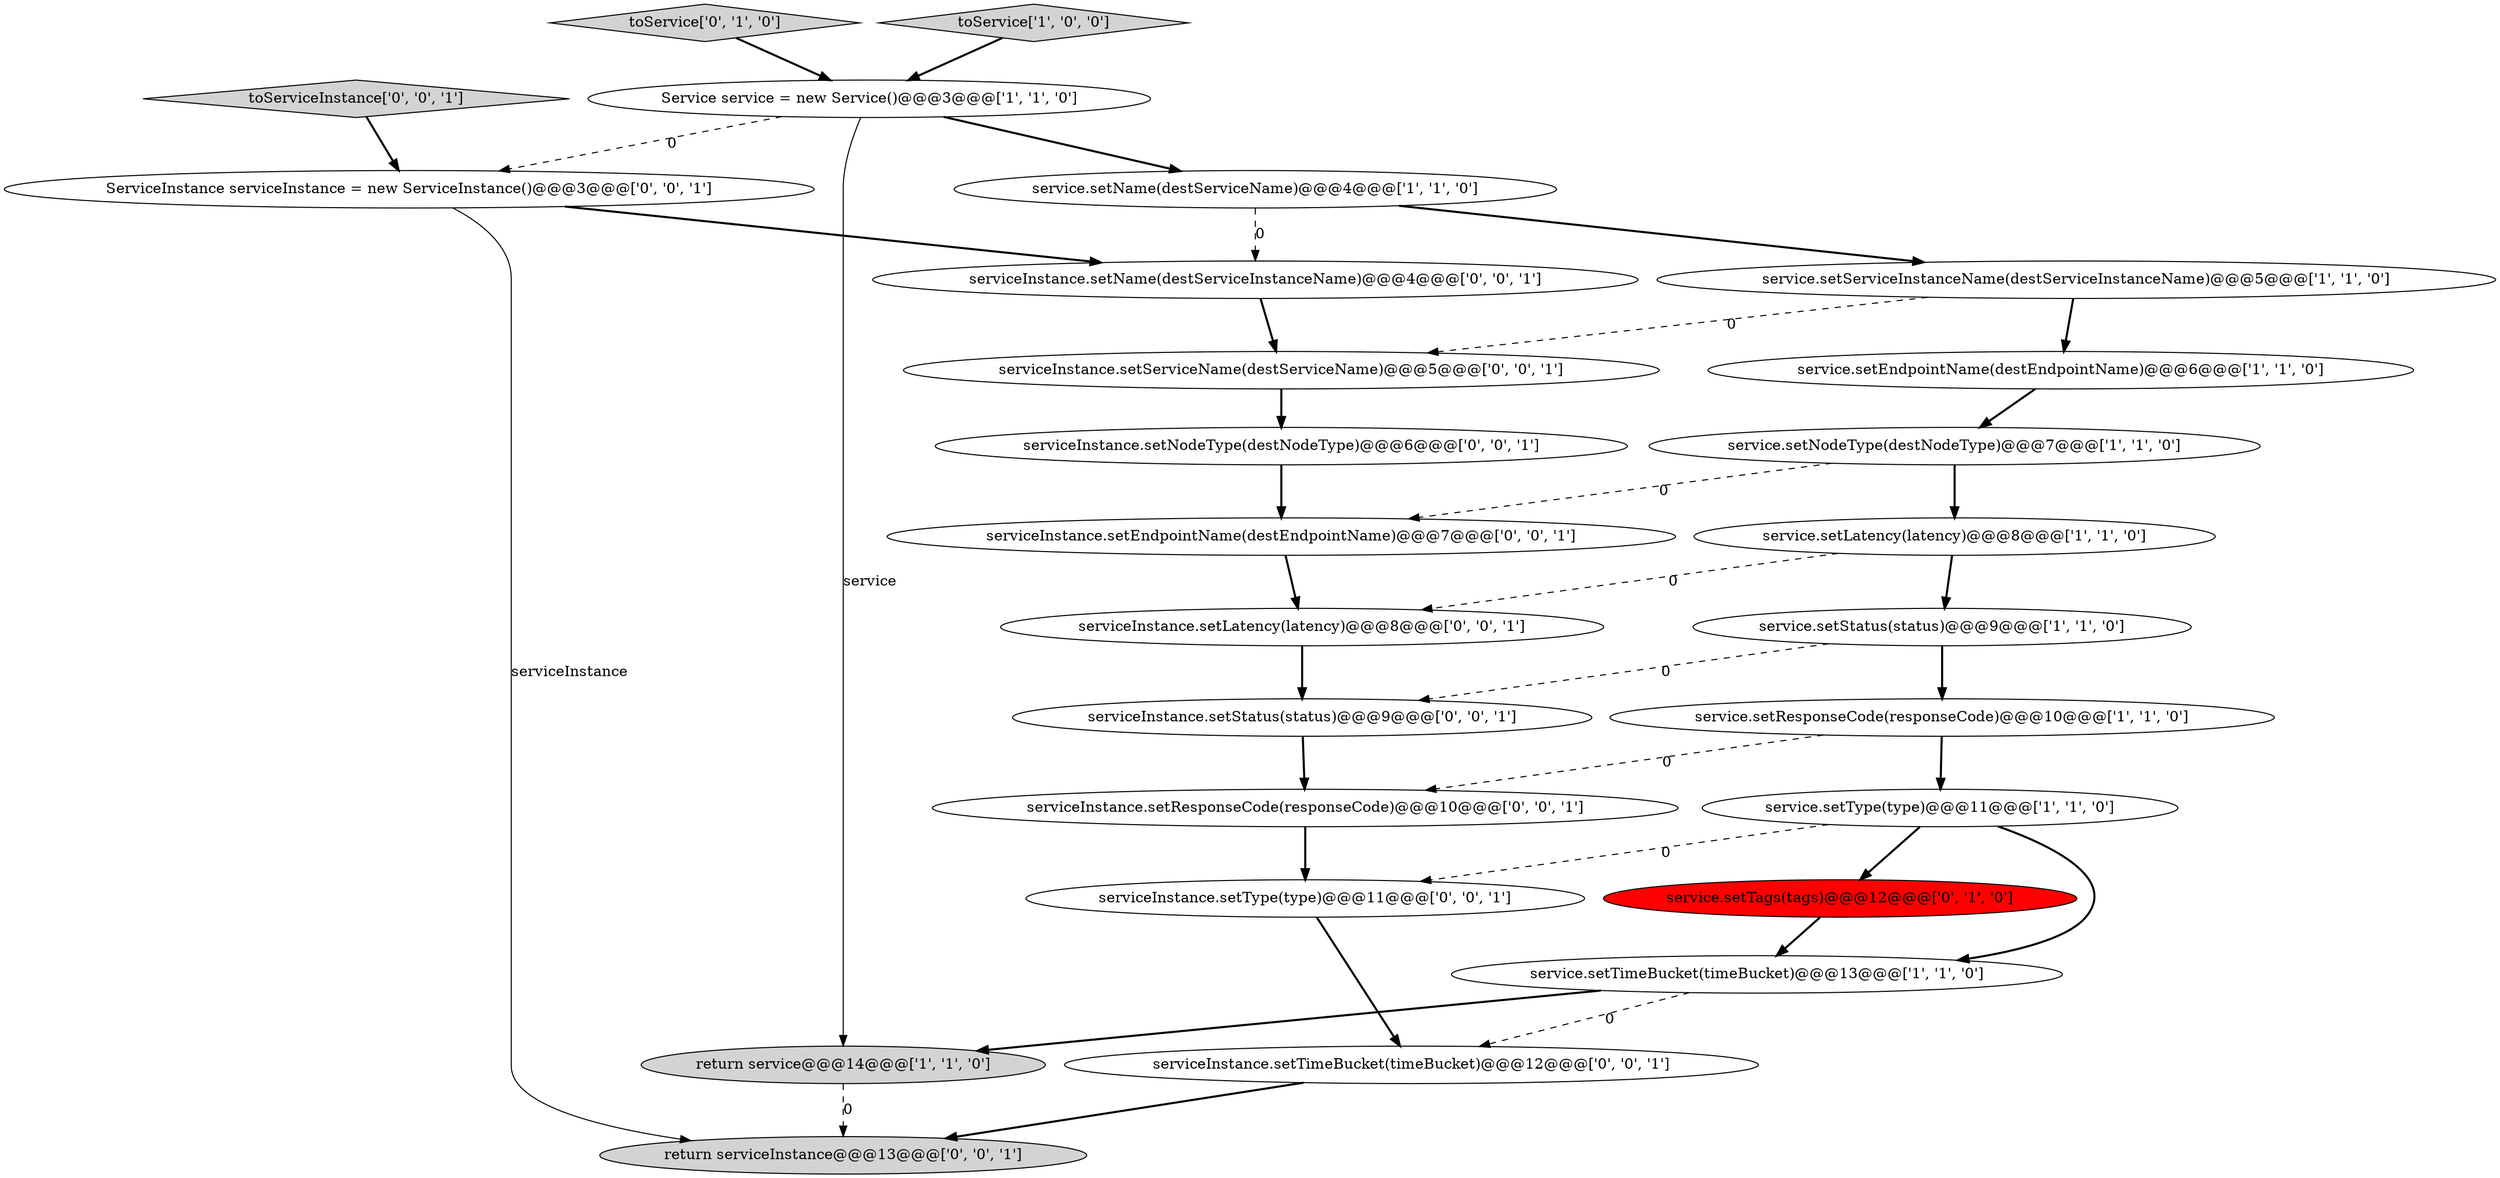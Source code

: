 digraph {
7 [style = filled, label = "service.setType(type)@@@11@@@['1', '1', '0']", fillcolor = white, shape = ellipse image = "AAA0AAABBB1BBB"];
20 [style = filled, label = "ServiceInstance serviceInstance = new ServiceInstance()@@@3@@@['0', '0', '1']", fillcolor = white, shape = ellipse image = "AAA0AAABBB3BBB"];
6 [style = filled, label = "service.setLatency(latency)@@@8@@@['1', '1', '0']", fillcolor = white, shape = ellipse image = "AAA0AAABBB1BBB"];
10 [style = filled, label = "service.setStatus(status)@@@9@@@['1', '1', '0']", fillcolor = white, shape = ellipse image = "AAA0AAABBB1BBB"];
14 [style = filled, label = "serviceInstance.setNodeType(destNodeType)@@@6@@@['0', '0', '1']", fillcolor = white, shape = ellipse image = "AAA0AAABBB3BBB"];
16 [style = filled, label = "serviceInstance.setLatency(latency)@@@8@@@['0', '0', '1']", fillcolor = white, shape = ellipse image = "AAA0AAABBB3BBB"];
1 [style = filled, label = "service.setTimeBucket(timeBucket)@@@13@@@['1', '1', '0']", fillcolor = white, shape = ellipse image = "AAA0AAABBB1BBB"];
5 [style = filled, label = "service.setNodeType(destNodeType)@@@7@@@['1', '1', '0']", fillcolor = white, shape = ellipse image = "AAA0AAABBB1BBB"];
18 [style = filled, label = "serviceInstance.setName(destServiceInstanceName)@@@4@@@['0', '0', '1']", fillcolor = white, shape = ellipse image = "AAA0AAABBB3BBB"];
4 [style = filled, label = "service.setName(destServiceName)@@@4@@@['1', '1', '0']", fillcolor = white, shape = ellipse image = "AAA0AAABBB1BBB"];
17 [style = filled, label = "serviceInstance.setEndpointName(destEndpointName)@@@7@@@['0', '0', '1']", fillcolor = white, shape = ellipse image = "AAA0AAABBB3BBB"];
22 [style = filled, label = "return serviceInstance@@@13@@@['0', '0', '1']", fillcolor = lightgray, shape = ellipse image = "AAA0AAABBB3BBB"];
8 [style = filled, label = "service.setServiceInstanceName(destServiceInstanceName)@@@5@@@['1', '1', '0']", fillcolor = white, shape = ellipse image = "AAA0AAABBB1BBB"];
25 [style = filled, label = "serviceInstance.setServiceName(destServiceName)@@@5@@@['0', '0', '1']", fillcolor = white, shape = ellipse image = "AAA0AAABBB3BBB"];
12 [style = filled, label = "toService['0', '1', '0']", fillcolor = lightgray, shape = diamond image = "AAA0AAABBB2BBB"];
3 [style = filled, label = "toService['1', '0', '0']", fillcolor = lightgray, shape = diamond image = "AAA0AAABBB1BBB"];
21 [style = filled, label = "serviceInstance.setTimeBucket(timeBucket)@@@12@@@['0', '0', '1']", fillcolor = white, shape = ellipse image = "AAA0AAABBB3BBB"];
19 [style = filled, label = "serviceInstance.setType(type)@@@11@@@['0', '0', '1']", fillcolor = white, shape = ellipse image = "AAA0AAABBB3BBB"];
11 [style = filled, label = "return service@@@14@@@['1', '1', '0']", fillcolor = lightgray, shape = ellipse image = "AAA0AAABBB1BBB"];
15 [style = filled, label = "serviceInstance.setStatus(status)@@@9@@@['0', '0', '1']", fillcolor = white, shape = ellipse image = "AAA0AAABBB3BBB"];
0 [style = filled, label = "service.setResponseCode(responseCode)@@@10@@@['1', '1', '0']", fillcolor = white, shape = ellipse image = "AAA0AAABBB1BBB"];
2 [style = filled, label = "Service service = new Service()@@@3@@@['1', '1', '0']", fillcolor = white, shape = ellipse image = "AAA0AAABBB1BBB"];
13 [style = filled, label = "service.setTags(tags)@@@12@@@['0', '1', '0']", fillcolor = red, shape = ellipse image = "AAA1AAABBB2BBB"];
24 [style = filled, label = "toServiceInstance['0', '0', '1']", fillcolor = lightgray, shape = diamond image = "AAA0AAABBB3BBB"];
23 [style = filled, label = "serviceInstance.setResponseCode(responseCode)@@@10@@@['0', '0', '1']", fillcolor = white, shape = ellipse image = "AAA0AAABBB3BBB"];
9 [style = filled, label = "service.setEndpointName(destEndpointName)@@@6@@@['1', '1', '0']", fillcolor = white, shape = ellipse image = "AAA0AAABBB1BBB"];
7->13 [style = bold, label=""];
10->15 [style = dashed, label="0"];
4->18 [style = dashed, label="0"];
16->15 [style = bold, label=""];
15->23 [style = bold, label=""];
7->1 [style = bold, label=""];
2->20 [style = dashed, label="0"];
0->23 [style = dashed, label="0"];
11->22 [style = dashed, label="0"];
2->11 [style = solid, label="service"];
14->17 [style = bold, label=""];
1->21 [style = dashed, label="0"];
20->22 [style = solid, label="serviceInstance"];
25->14 [style = bold, label=""];
2->4 [style = bold, label=""];
13->1 [style = bold, label=""];
1->11 [style = bold, label=""];
0->7 [style = bold, label=""];
24->20 [style = bold, label=""];
20->18 [style = bold, label=""];
12->2 [style = bold, label=""];
6->16 [style = dashed, label="0"];
5->17 [style = dashed, label="0"];
5->6 [style = bold, label=""];
3->2 [style = bold, label=""];
7->19 [style = dashed, label="0"];
21->22 [style = bold, label=""];
6->10 [style = bold, label=""];
23->19 [style = bold, label=""];
10->0 [style = bold, label=""];
8->9 [style = bold, label=""];
18->25 [style = bold, label=""];
9->5 [style = bold, label=""];
4->8 [style = bold, label=""];
8->25 [style = dashed, label="0"];
17->16 [style = bold, label=""];
19->21 [style = bold, label=""];
}
